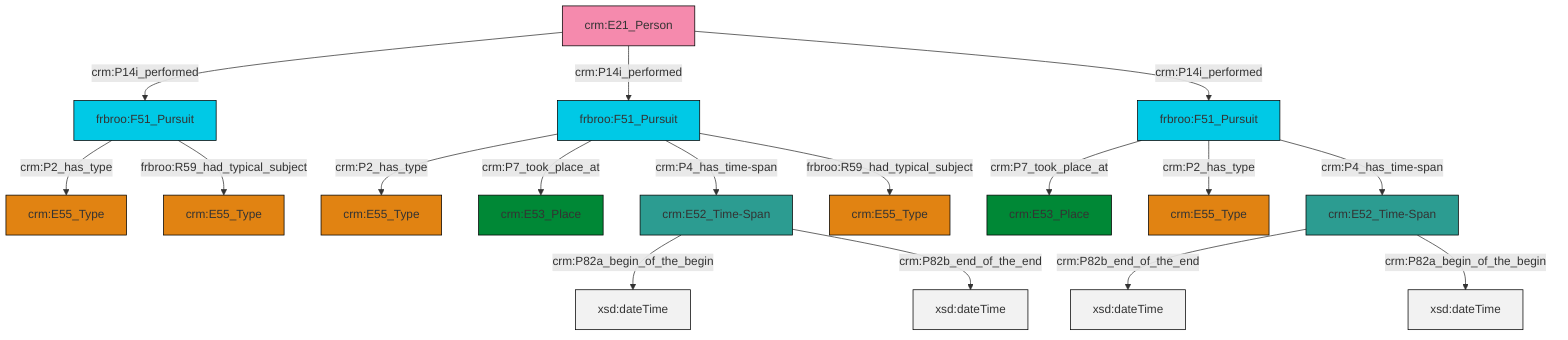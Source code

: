 graph TD
classDef Literal fill:#f2f2f2,stroke:#000000;
classDef CRM_Entity fill:#FFFFFF,stroke:#000000;
classDef Temporal_Entity fill:#00C9E6, stroke:#000000;
classDef Type fill:#E18312, stroke:#000000;
classDef Time-Span fill:#2C9C91, stroke:#000000;
classDef Appellation fill:#FFEB7F, stroke:#000000;
classDef Place fill:#008836, stroke:#000000;
classDef Persistent_Item fill:#B266B2, stroke:#000000;
classDef Conceptual_Object fill:#FFD700, stroke:#000000;
classDef Physical_Thing fill:#D2B48C, stroke:#000000;
classDef Actor fill:#f58aad, stroke:#000000;
classDef PC_Classes fill:#4ce600, stroke:#000000;
classDef Multi fill:#cccccc,stroke:#000000;

6["crm:E21_Person"]:::Actor -->|crm:P14i_performed| 7["frbroo:F51_Pursuit"]:::Temporal_Entity
13["crm:E52_Time-Span"]:::Time-Span -->|crm:P82a_begin_of_the_begin| 14[xsd:dateTime]:::Literal
7["frbroo:F51_Pursuit"]:::Temporal_Entity -->|crm:P2_has_type| 17["crm:E55_Type"]:::Type
15["frbroo:F51_Pursuit"]:::Temporal_Entity -->|crm:P7_took_place_at| 18["crm:E53_Place"]:::Place
13["crm:E52_Time-Span"]:::Time-Span -->|crm:P82b_end_of_the_end| 19[xsd:dateTime]:::Literal
21["frbroo:F51_Pursuit"]:::Temporal_Entity -->|crm:P2_has_type| 4["crm:E55_Type"]:::Type
6["crm:E21_Person"]:::Actor -->|crm:P14i_performed| 21["frbroo:F51_Pursuit"]:::Temporal_Entity
24["crm:E52_Time-Span"]:::Time-Span -->|crm:P82b_end_of_the_end| 26[xsd:dateTime]:::Literal
24["crm:E52_Time-Span"]:::Time-Span -->|crm:P82a_begin_of_the_begin| 27[xsd:dateTime]:::Literal
21["frbroo:F51_Pursuit"]:::Temporal_Entity -->|crm:P7_took_place_at| 11["crm:E53_Place"]:::Place
15["frbroo:F51_Pursuit"]:::Temporal_Entity -->|crm:P2_has_type| 0["crm:E55_Type"]:::Type
15["frbroo:F51_Pursuit"]:::Temporal_Entity -->|crm:P4_has_time-span| 24["crm:E52_Time-Span"]:::Time-Span
21["frbroo:F51_Pursuit"]:::Temporal_Entity -->|crm:P4_has_time-span| 13["crm:E52_Time-Span"]:::Time-Span
7["frbroo:F51_Pursuit"]:::Temporal_Entity -->|frbroo:R59_had_typical_subject| 9["crm:E55_Type"]:::Type
21["frbroo:F51_Pursuit"]:::Temporal_Entity -->|frbroo:R59_had_typical_subject| 2["crm:E55_Type"]:::Type
6["crm:E21_Person"]:::Actor -->|crm:P14i_performed| 15["frbroo:F51_Pursuit"]:::Temporal_Entity
